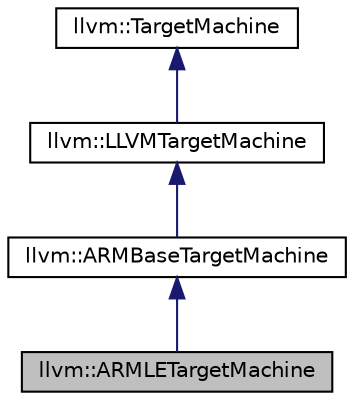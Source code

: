 digraph "llvm::ARMLETargetMachine"
{
 // LATEX_PDF_SIZE
  bgcolor="transparent";
  edge [fontname="Helvetica",fontsize="10",labelfontname="Helvetica",labelfontsize="10"];
  node [fontname="Helvetica",fontsize="10",shape="box"];
  Node1 [label="llvm::ARMLETargetMachine",height=0.2,width=0.4,color="black", fillcolor="grey75", style="filled", fontcolor="black",tooltip="ARM/Thumb little endian target machine."];
  Node2 -> Node1 [dir="back",color="midnightblue",fontsize="10",style="solid",fontname="Helvetica"];
  Node2 [label="llvm::ARMBaseTargetMachine",height=0.2,width=0.4,color="black",URL="$classllvm_1_1ARMBaseTargetMachine.html",tooltip=" "];
  Node3 -> Node2 [dir="back",color="midnightblue",fontsize="10",style="solid",fontname="Helvetica"];
  Node3 [label="llvm::LLVMTargetMachine",height=0.2,width=0.4,color="black",URL="$classllvm_1_1LLVMTargetMachine.html",tooltip="This class describes a target machine that is implemented with the LLVM target-independent code gener..."];
  Node4 -> Node3 [dir="back",color="midnightblue",fontsize="10",style="solid",fontname="Helvetica"];
  Node4 [label="llvm::TargetMachine",height=0.2,width=0.4,color="black",URL="$classllvm_1_1TargetMachine.html",tooltip="Primary interface to the complete machine description for the target machine."];
}
